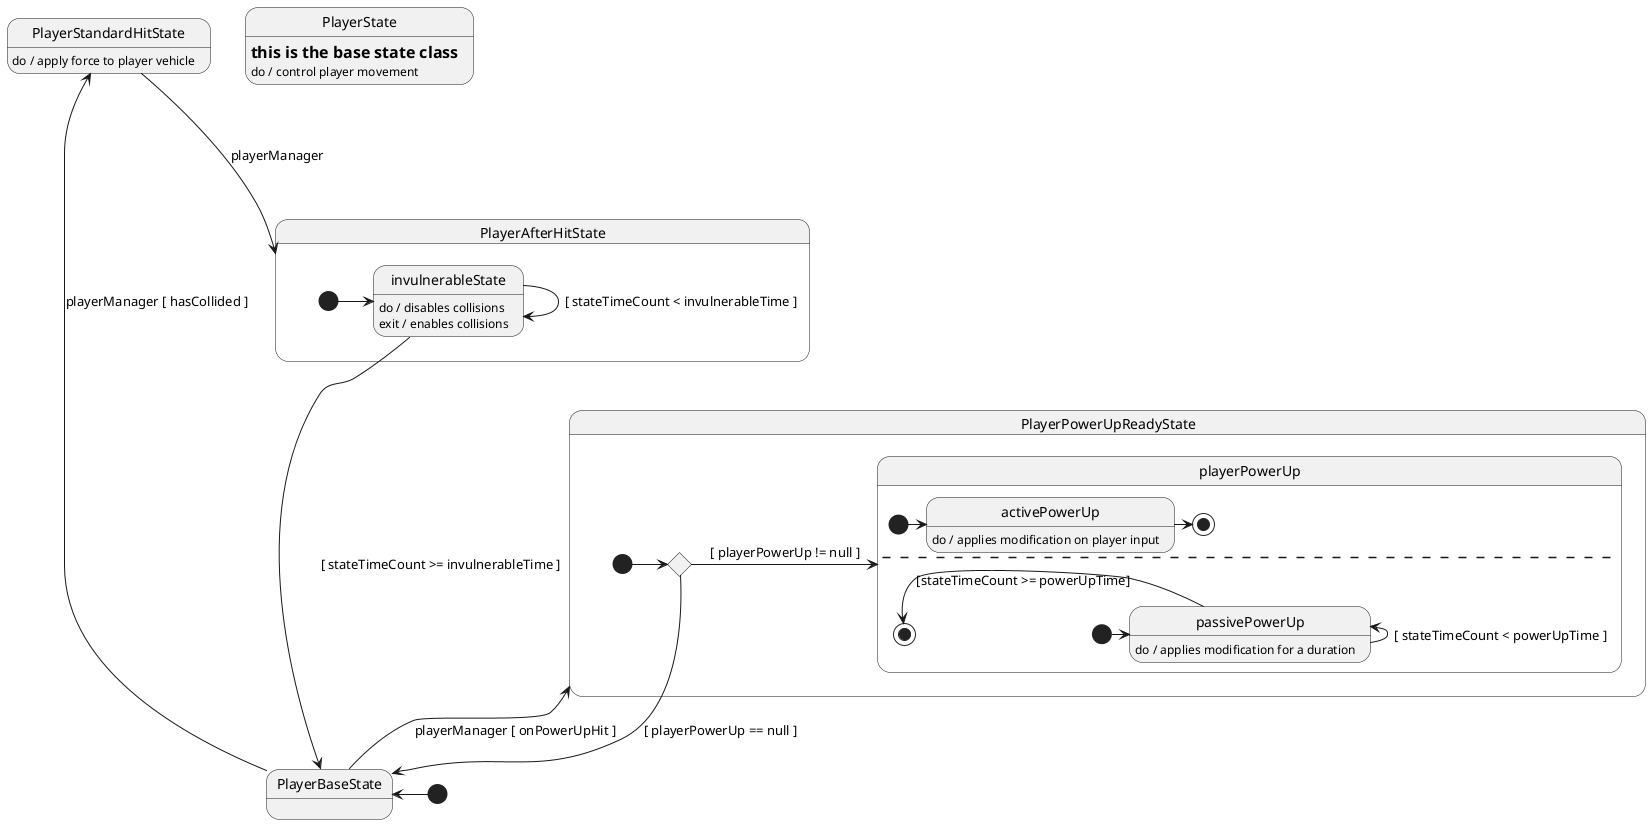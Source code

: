 @startuml

state PlayerState : = this is the base state class
state PlayerState : do / control player movement

state PlayerBaseState

[*] -u> PlayerBaseState
PlayerBaseState -l-> PlayerStandardHitState : playerManager [ hasCollided ]
PlayerStandardHitState --d-> PlayerAfterHitState : playerManager

state PlayerStandardHitState : do / apply force to player vehicle

state PlayerAfterHitState{
    state invulnerableState : do / disables collisions
    state invulnerableState : exit / enables collisions
    [*] -r> invulnerableState
    invulnerableState ---> invulnerableState : [ stateTimeCount < invulnerableTime ]
    invulnerableState ---> PlayerBaseState : [ stateTimeCount >= invulnerableTime ]
}

PlayerBaseState --> PlayerPowerUpReadyState : playerManager [ onPowerUpHit ]

state PlayerPowerUpReadyState{

    state c <<choice>>
    [*] -> c
    c -> playerPowerUp : [ playerPowerUp != null ]
    c --> PlayerBaseState : [ playerPowerUp == null ]

    state playerPowerUp{

        state activePowerUp : do / applies modification on player input
        [*] -> activePowerUp
        activePowerUp -> [*]
        -----

        state passivePowerUp : do / applies modification for a duration
        [*] ->  passivePowerUp
        passivePowerUp -u> passivePowerUp : [ stateTimeCount < powerUpTime ]
        passivePowerUp -l> [*] : [stateTimeCount >= powerUpTime]



    }

}



@enduml